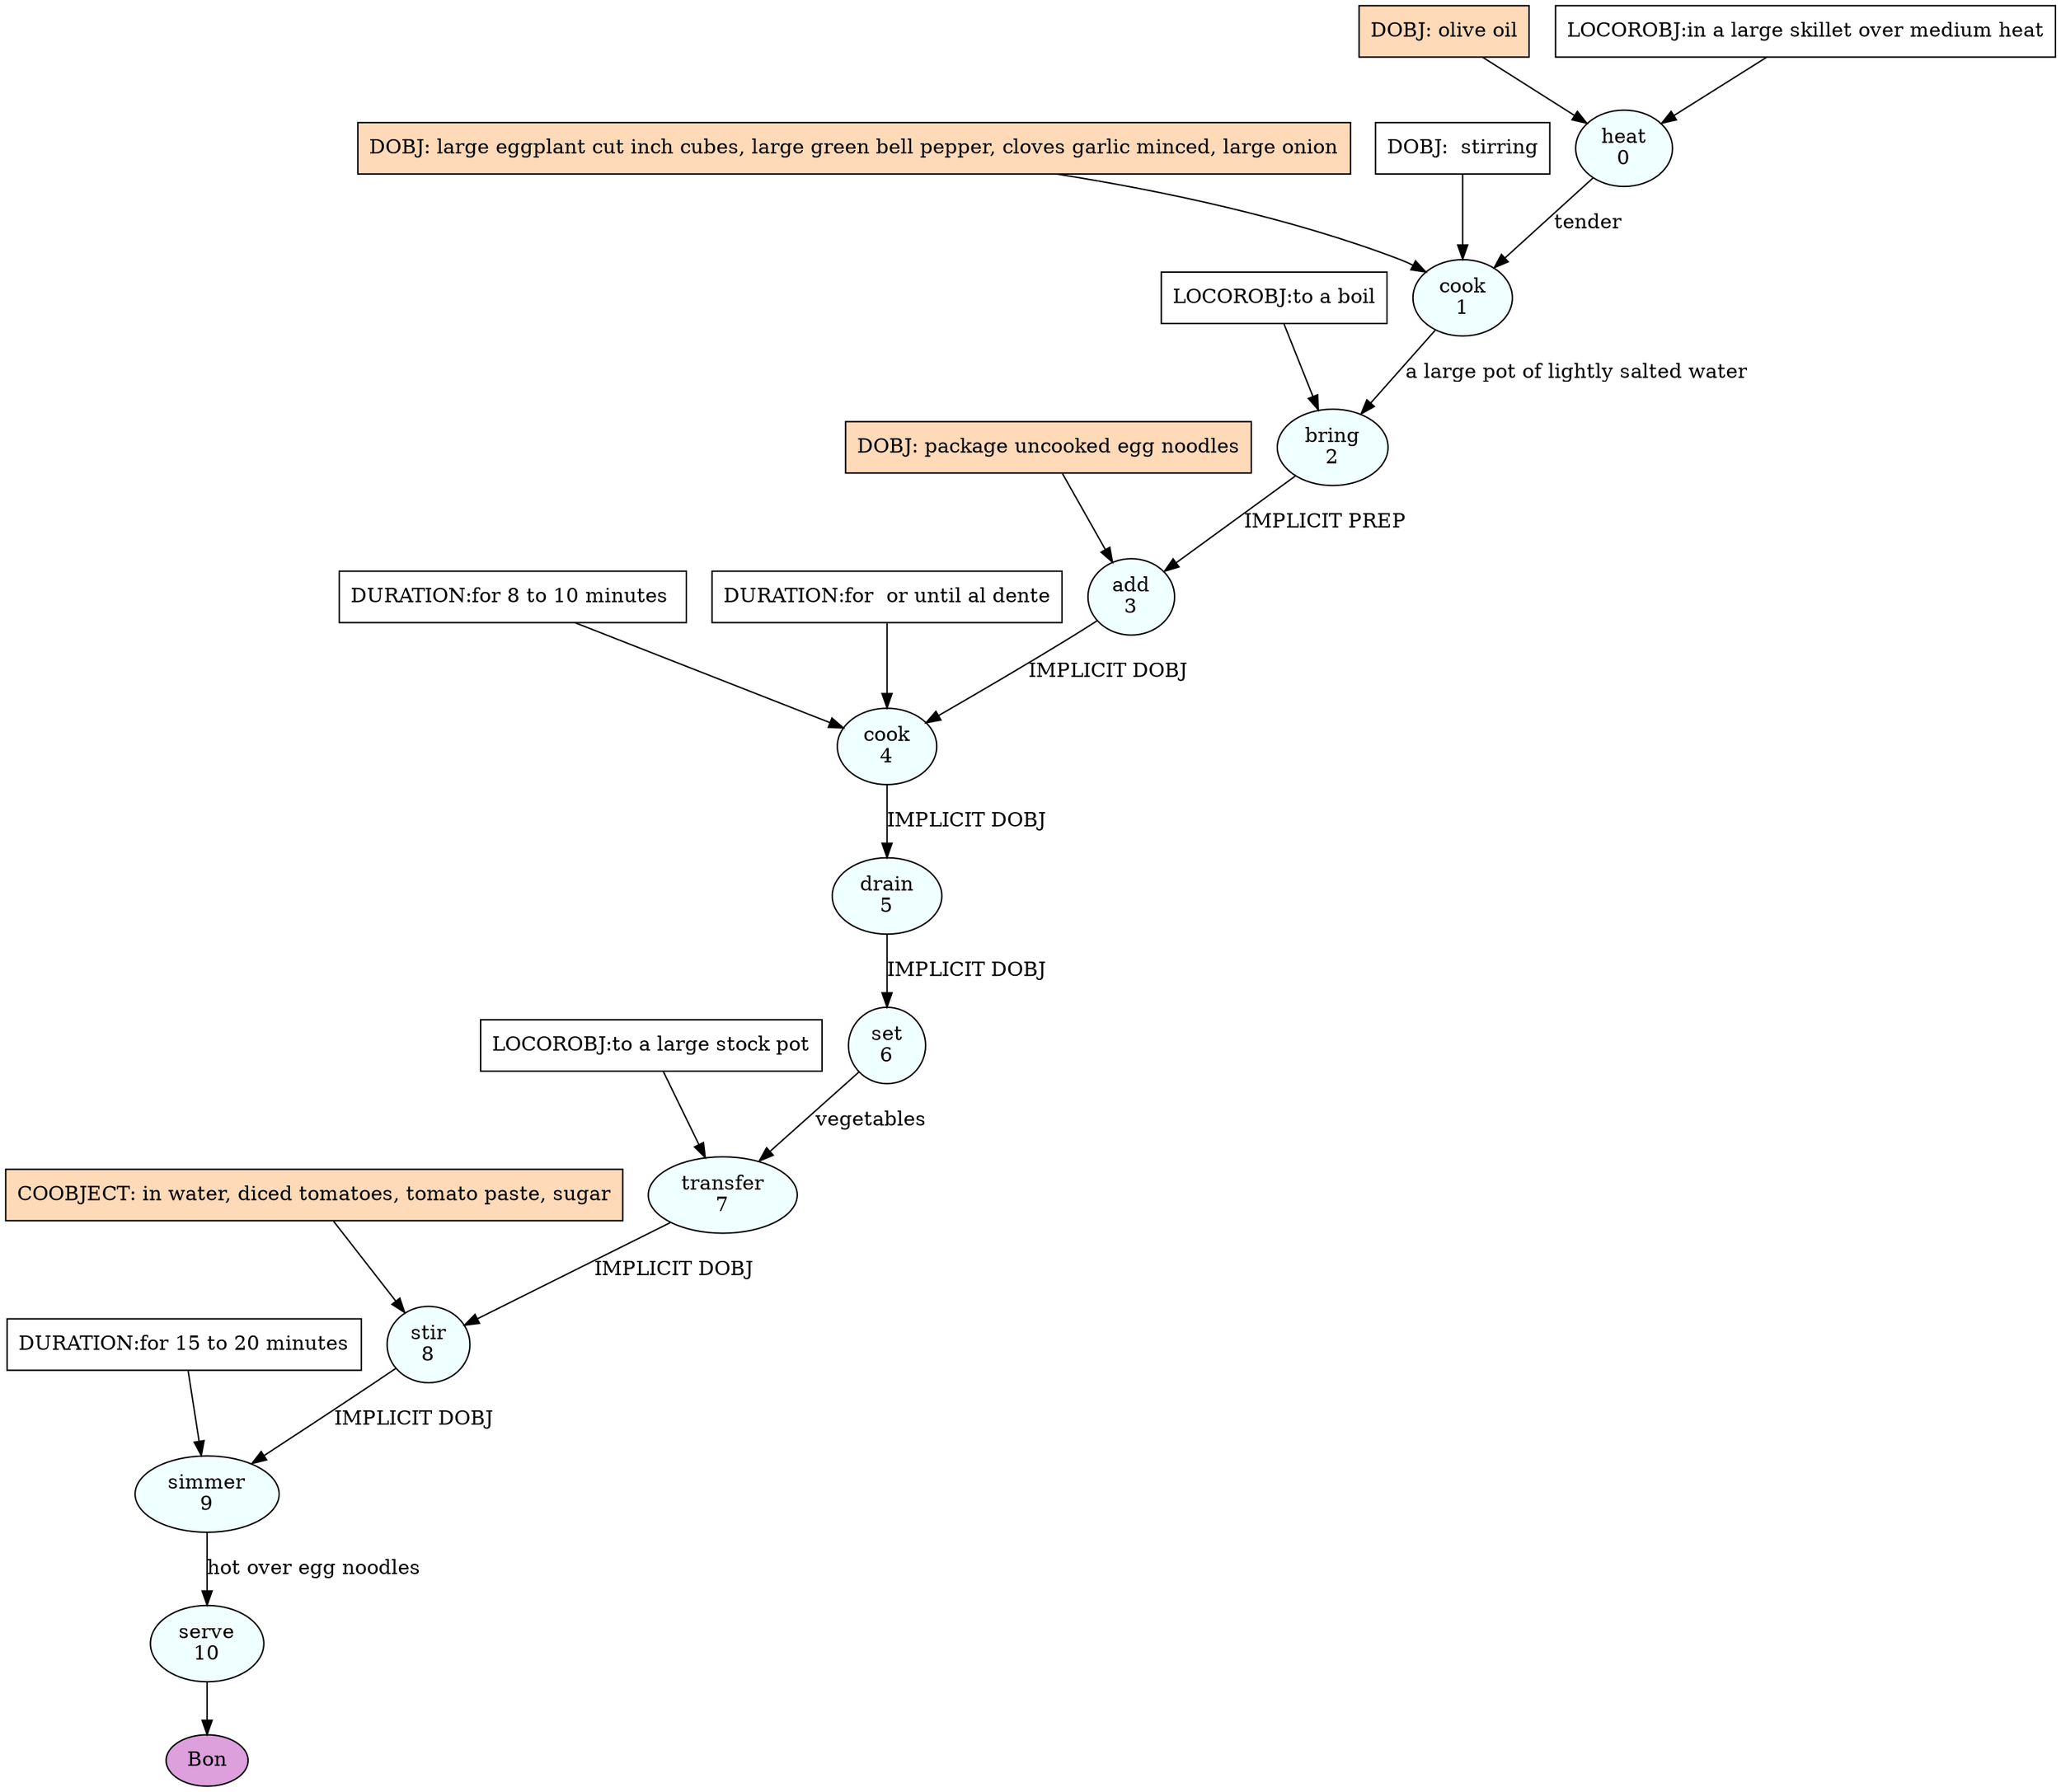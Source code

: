 digraph recipe {
E0[label="heat
0", shape=oval, style=filled, fillcolor=azure]
E1[label="cook
1", shape=oval, style=filled, fillcolor=azure]
E2[label="bring
2", shape=oval, style=filled, fillcolor=azure]
E3[label="add
3", shape=oval, style=filled, fillcolor=azure]
E4[label="cook
4", shape=oval, style=filled, fillcolor=azure]
E5[label="drain
5", shape=oval, style=filled, fillcolor=azure]
E6[label="set
6", shape=oval, style=filled, fillcolor=azure]
E7[label="transfer
7", shape=oval, style=filled, fillcolor=azure]
E8[label="stir
8", shape=oval, style=filled, fillcolor=azure]
E9[label="simmer
9", shape=oval, style=filled, fillcolor=azure]
E10[label="serve
10", shape=oval, style=filled, fillcolor=azure]
D0[label="DOBJ: olive oil", shape=box, style=filled, fillcolor=peachpuff]
D0 -> E0
P0_0[label="LOCOROBJ:in a large skillet over medium heat", shape=box, style=filled, fillcolor=white]
P0_0 -> E0
D1_ing[label="DOBJ: large eggplant cut inch cubes, large green bell pepper, cloves garlic minced, large onion", shape=box, style=filled, fillcolor=peachpuff]
D1_ing -> E1
E0 -> E1 [label="tender "]
D1_1[label="DOBJ:  stirring", shape=box, style=filled, fillcolor=white]
D1_1 -> E1
E1 -> E2 [label="a large pot of lightly salted water"]
P2_0_0[label="LOCOROBJ:to a boil", shape=box, style=filled, fillcolor=white]
P2_0_0 -> E2
D3_ing[label="DOBJ: package uncooked egg noodles", shape=box, style=filled, fillcolor=peachpuff]
D3_ing -> E3
E2 -> E3 [label="IMPLICIT PREP"]
E3 -> E4 [label="IMPLICIT DOBJ"]
P4_0_0[label="DURATION:for 8 to 10 minutes ", shape=box, style=filled, fillcolor=white]
P4_0_0 -> E4
P4_0_1[label="DURATION:for  or until al dente", shape=box, style=filled, fillcolor=white]
P4_0_1 -> E4
E4 -> E5 [label="IMPLICIT DOBJ"]
E5 -> E6 [label="IMPLICIT DOBJ"]
E6 -> E7 [label="vegetables"]
P7_0_0[label="LOCOROBJ:to a large stock pot", shape=box, style=filled, fillcolor=white]
P7_0_0 -> E7
E7 -> E8 [label="IMPLICIT DOBJ"]
P8_0_ing[label="COOBJECT: in water, diced tomatoes, tomato paste, sugar", shape=box, style=filled, fillcolor=peachpuff]
P8_0_ing -> E8
E8 -> E9 [label="IMPLICIT DOBJ"]
P9_0_0[label="DURATION:for 15 to 20 minutes", shape=box, style=filled, fillcolor=white]
P9_0_0 -> E9
E9 -> E10 [label="hot over egg noodles"]
EOR[label="Bon", shape=oval, style=filled, fillcolor=plum]
E10 -> EOR
}
